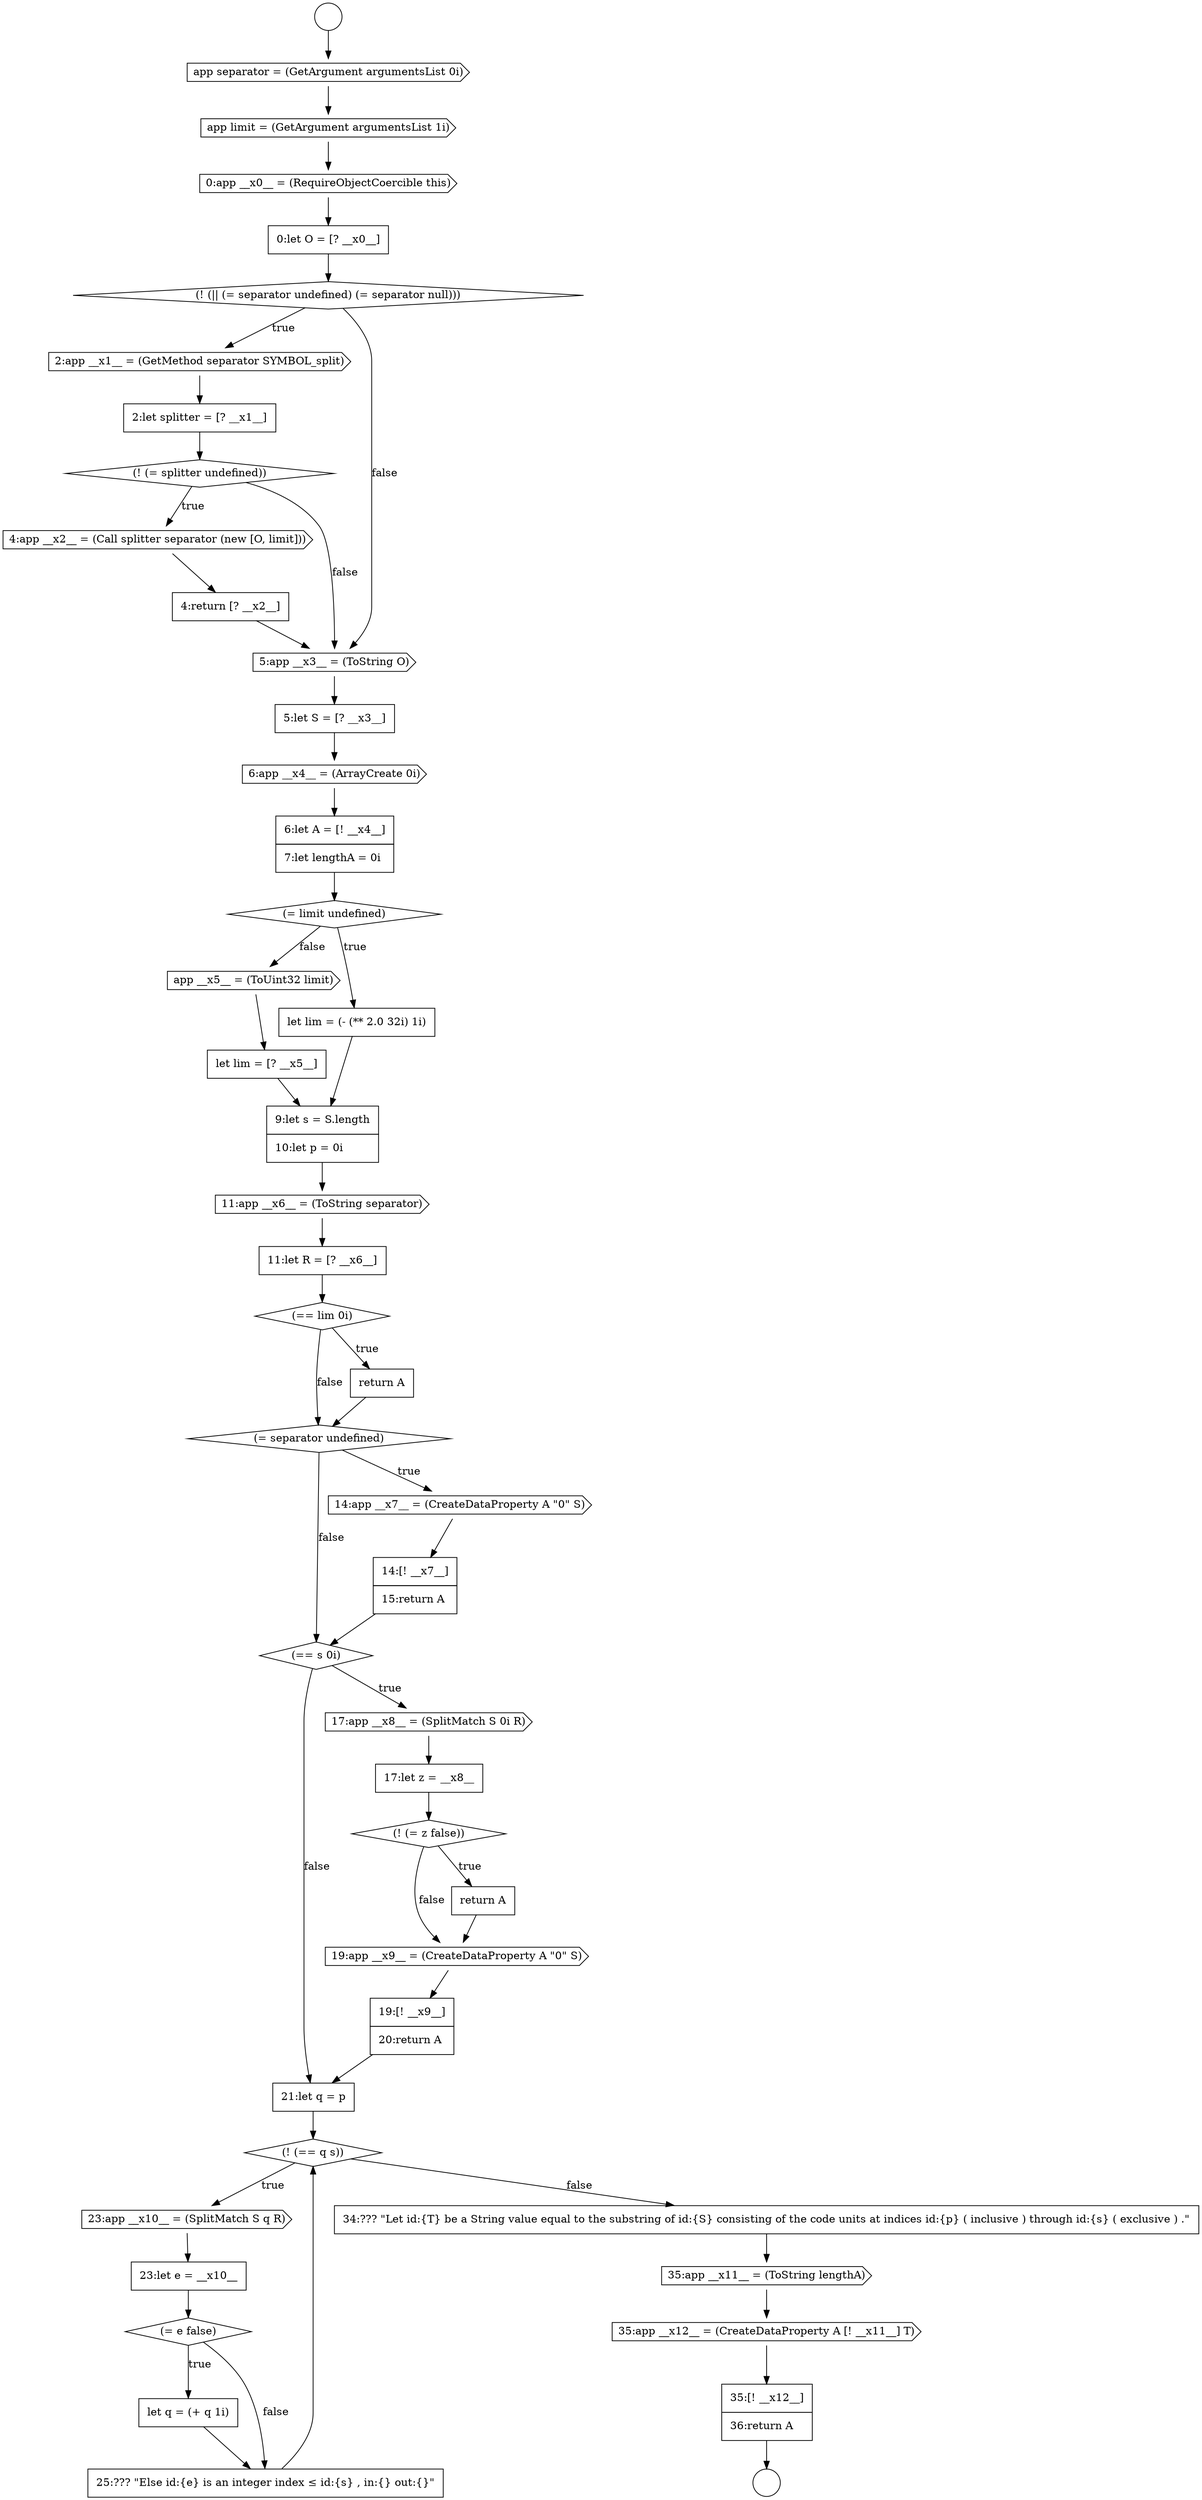 digraph {
  node12833 [shape=cds, label=<<font color="black">app __x5__ = (ToUint32 limit)</font>> color="black" fillcolor="white" style=filled]
  node12837 [shape=none, margin=0, label=<<font color="black">
    <table border="0" cellborder="1" cellspacing="0" cellpadding="10">
      <tr><td align="left">11:let R = [? __x6__]</td></tr>
    </table>
  </font>> color="black" fillcolor="white" style=filled]
  node12828 [shape=none, margin=0, label=<<font color="black">
    <table border="0" cellborder="1" cellspacing="0" cellpadding="10">
      <tr><td align="left">5:let S = [? __x3__]</td></tr>
    </table>
  </font>> color="black" fillcolor="white" style=filled]
  node12846 [shape=diamond, label=<<font color="black">(! (= z false))</font>> color="black" fillcolor="white" style=filled]
  node12834 [shape=none, margin=0, label=<<font color="black">
    <table border="0" cellborder="1" cellspacing="0" cellpadding="10">
      <tr><td align="left">let lim = [? __x5__]</td></tr>
    </table>
  </font>> color="black" fillcolor="white" style=filled]
  node12823 [shape=none, margin=0, label=<<font color="black">
    <table border="0" cellborder="1" cellspacing="0" cellpadding="10">
      <tr><td align="left">2:let splitter = [? __x1__]</td></tr>
    </table>
  </font>> color="black" fillcolor="white" style=filled]
  node12851 [shape=diamond, label=<<font color="black">(! (== q s))</font>> color="black" fillcolor="white" style=filled]
  node12848 [shape=cds, label=<<font color="black">19:app __x9__ = (CreateDataProperty A &quot;0&quot; S)</font>> color="black" fillcolor="white" style=filled]
  node12820 [shape=none, margin=0, label=<<font color="black">
    <table border="0" cellborder="1" cellspacing="0" cellpadding="10">
      <tr><td align="left">0:let O = [? __x0__]</td></tr>
    </table>
  </font>> color="black" fillcolor="white" style=filled]
  node12852 [shape=cds, label=<<font color="black">23:app __x10__ = (SplitMatch S q R)</font>> color="black" fillcolor="white" style=filled]
  node12847 [shape=none, margin=0, label=<<font color="black">
    <table border="0" cellborder="1" cellspacing="0" cellpadding="10">
      <tr><td align="left">return A</td></tr>
    </table>
  </font>> color="black" fillcolor="white" style=filled]
  node12816 [shape=circle label=" " color="black" fillcolor="white" style=filled]
  node12843 [shape=diamond, label=<<font color="black">(== s 0i)</font>> color="black" fillcolor="white" style=filled]
  node12832 [shape=none, margin=0, label=<<font color="black">
    <table border="0" cellborder="1" cellspacing="0" cellpadding="10">
      <tr><td align="left">let lim = (- (** 2.0 32i) 1i)</td></tr>
    </table>
  </font>> color="black" fillcolor="white" style=filled]
  node12819 [shape=cds, label=<<font color="black">0:app __x0__ = (RequireObjectCoercible this)</font>> color="black" fillcolor="white" style=filled]
  node12824 [shape=diamond, label=<<font color="black">(! (= splitter undefined))</font>> color="black" fillcolor="white" style=filled]
  node12860 [shape=none, margin=0, label=<<font color="black">
    <table border="0" cellborder="1" cellspacing="0" cellpadding="10">
      <tr><td align="left">35:[! __x12__]</td></tr>
      <tr><td align="left">36:return A</td></tr>
    </table>
  </font>> color="black" fillcolor="white" style=filled]
  node12822 [shape=cds, label=<<font color="black">2:app __x1__ = (GetMethod separator SYMBOL_split)</font>> color="black" fillcolor="white" style=filled]
  node12849 [shape=none, margin=0, label=<<font color="black">
    <table border="0" cellborder="1" cellspacing="0" cellpadding="10">
      <tr><td align="left">19:[! __x9__]</td></tr>
      <tr><td align="left">20:return A</td></tr>
    </table>
  </font>> color="black" fillcolor="white" style=filled]
  node12818 [shape=cds, label=<<font color="black">app limit = (GetArgument argumentsList 1i)</font>> color="black" fillcolor="white" style=filled]
  node12853 [shape=none, margin=0, label=<<font color="black">
    <table border="0" cellborder="1" cellspacing="0" cellpadding="10">
      <tr><td align="left">23:let e = __x10__</td></tr>
    </table>
  </font>> color="black" fillcolor="white" style=filled]
  node12859 [shape=cds, label=<<font color="black">35:app __x12__ = (CreateDataProperty A [! __x11__] T)</font>> color="black" fillcolor="white" style=filled]
  node12838 [shape=diamond, label=<<font color="black">(== lim 0i)</font>> color="black" fillcolor="white" style=filled]
  node12831 [shape=diamond, label=<<font color="black">(= limit undefined)</font>> color="black" fillcolor="white" style=filled]
  node12857 [shape=none, margin=0, label=<<font color="black">
    <table border="0" cellborder="1" cellspacing="0" cellpadding="10">
      <tr><td align="left">34:??? &quot;Let id:{T} be a String value equal to the substring of id:{S} consisting of the code units at indices id:{p} ( inclusive ) through id:{s} ( exclusive ) .&quot;</td></tr>
    </table>
  </font>> color="black" fillcolor="white" style=filled]
  node12842 [shape=none, margin=0, label=<<font color="black">
    <table border="0" cellborder="1" cellspacing="0" cellpadding="10">
      <tr><td align="left">14:[! __x7__]</td></tr>
      <tr><td align="left">15:return A</td></tr>
    </table>
  </font>> color="black" fillcolor="white" style=filled]
  node12827 [shape=cds, label=<<font color="black">5:app __x3__ = (ToString O)</font>> color="black" fillcolor="white" style=filled]
  node12835 [shape=none, margin=0, label=<<font color="black">
    <table border="0" cellborder="1" cellspacing="0" cellpadding="10">
      <tr><td align="left">9:let s = S.length</td></tr>
      <tr><td align="left">10:let p = 0i</td></tr>
    </table>
  </font>> color="black" fillcolor="white" style=filled]
  node12840 [shape=diamond, label=<<font color="black">(= separator undefined)</font>> color="black" fillcolor="white" style=filled]
  node12845 [shape=none, margin=0, label=<<font color="black">
    <table border="0" cellborder="1" cellspacing="0" cellpadding="10">
      <tr><td align="left">17:let z = __x8__</td></tr>
    </table>
  </font>> color="black" fillcolor="white" style=filled]
  node12830 [shape=none, margin=0, label=<<font color="black">
    <table border="0" cellborder="1" cellspacing="0" cellpadding="10">
      <tr><td align="left">6:let A = [! __x4__]</td></tr>
      <tr><td align="left">7:let lengthA = 0i</td></tr>
    </table>
  </font>> color="black" fillcolor="white" style=filled]
  node12825 [shape=cds, label=<<font color="black">4:app __x2__ = (Call splitter separator (new [O, limit]))</font>> color="black" fillcolor="white" style=filled]
  node12850 [shape=none, margin=0, label=<<font color="black">
    <table border="0" cellborder="1" cellspacing="0" cellpadding="10">
      <tr><td align="left">21:let q = p</td></tr>
    </table>
  </font>> color="black" fillcolor="white" style=filled]
  node12821 [shape=diamond, label=<<font color="black">(! (|| (= separator undefined) (= separator null)))</font>> color="black" fillcolor="white" style=filled]
  node12854 [shape=diamond, label=<<font color="black">(= e false)</font>> color="black" fillcolor="white" style=filled]
  node12817 [shape=cds, label=<<font color="black">app separator = (GetArgument argumentsList 0i)</font>> color="black" fillcolor="white" style=filled]
  node12839 [shape=none, margin=0, label=<<font color="black">
    <table border="0" cellborder="1" cellspacing="0" cellpadding="10">
      <tr><td align="left">return A</td></tr>
    </table>
  </font>> color="black" fillcolor="white" style=filled]
  node12858 [shape=cds, label=<<font color="black">35:app __x11__ = (ToString lengthA)</font>> color="black" fillcolor="white" style=filled]
  node12841 [shape=cds, label=<<font color="black">14:app __x7__ = (CreateDataProperty A &quot;0&quot; S)</font>> color="black" fillcolor="white" style=filled]
  node12826 [shape=none, margin=0, label=<<font color="black">
    <table border="0" cellborder="1" cellspacing="0" cellpadding="10">
      <tr><td align="left">4:return [? __x2__]</td></tr>
    </table>
  </font>> color="black" fillcolor="white" style=filled]
  node12856 [shape=none, margin=0, label=<<font color="black">
    <table border="0" cellborder="1" cellspacing="0" cellpadding="10">
      <tr><td align="left">25:??? &quot;Else id:{e} is an integer index &le; id:{s} , in:{} out:{}&quot;</td></tr>
    </table>
  </font>> color="black" fillcolor="white" style=filled]
  node12829 [shape=cds, label=<<font color="black">6:app __x4__ = (ArrayCreate 0i)</font>> color="black" fillcolor="white" style=filled]
  node12815 [shape=circle label=" " color="black" fillcolor="white" style=filled]
  node12836 [shape=cds, label=<<font color="black">11:app __x6__ = (ToString separator)</font>> color="black" fillcolor="white" style=filled]
  node12855 [shape=none, margin=0, label=<<font color="black">
    <table border="0" cellborder="1" cellspacing="0" cellpadding="10">
      <tr><td align="left">let q = (+ q 1i)</td></tr>
    </table>
  </font>> color="black" fillcolor="white" style=filled]
  node12844 [shape=cds, label=<<font color="black">17:app __x8__ = (SplitMatch S 0i R)</font>> color="black" fillcolor="white" style=filled]
  node12845 -> node12846 [ color="black"]
  node12843 -> node12844 [label=<<font color="black">true</font>> color="black"]
  node12843 -> node12850 [label=<<font color="black">false</font>> color="black"]
  node12826 -> node12827 [ color="black"]
  node12837 -> node12838 [ color="black"]
  node12853 -> node12854 [ color="black"]
  node12844 -> node12845 [ color="black"]
  node12820 -> node12821 [ color="black"]
  node12821 -> node12822 [label=<<font color="black">true</font>> color="black"]
  node12821 -> node12827 [label=<<font color="black">false</font>> color="black"]
  node12839 -> node12840 [ color="black"]
  node12848 -> node12849 [ color="black"]
  node12847 -> node12848 [ color="black"]
  node12857 -> node12858 [ color="black"]
  node12842 -> node12843 [ color="black"]
  node12827 -> node12828 [ color="black"]
  node12815 -> node12817 [ color="black"]
  node12831 -> node12832 [label=<<font color="black">true</font>> color="black"]
  node12831 -> node12833 [label=<<font color="black">false</font>> color="black"]
  node12840 -> node12841 [label=<<font color="black">true</font>> color="black"]
  node12840 -> node12843 [label=<<font color="black">false</font>> color="black"]
  node12851 -> node12852 [label=<<font color="black">true</font>> color="black"]
  node12851 -> node12857 [label=<<font color="black">false</font>> color="black"]
  node12817 -> node12818 [ color="black"]
  node12819 -> node12820 [ color="black"]
  node12854 -> node12855 [label=<<font color="black">true</font>> color="black"]
  node12854 -> node12856 [label=<<font color="black">false</font>> color="black"]
  node12835 -> node12836 [ color="black"]
  node12833 -> node12834 [ color="black"]
  node12818 -> node12819 [ color="black"]
  node12859 -> node12860 [ color="black"]
  node12850 -> node12851 [ color="black"]
  node12858 -> node12859 [ color="black"]
  node12823 -> node12824 [ color="black"]
  node12834 -> node12835 [ color="black"]
  node12836 -> node12837 [ color="black"]
  node12838 -> node12839 [label=<<font color="black">true</font>> color="black"]
  node12838 -> node12840 [label=<<font color="black">false</font>> color="black"]
  node12846 -> node12847 [label=<<font color="black">true</font>> color="black"]
  node12846 -> node12848 [label=<<font color="black">false</font>> color="black"]
  node12822 -> node12823 [ color="black"]
  node12849 -> node12850 [ color="black"]
  node12824 -> node12825 [label=<<font color="black">true</font>> color="black"]
  node12824 -> node12827 [label=<<font color="black">false</font>> color="black"]
  node12855 -> node12856 [ color="black"]
  node12841 -> node12842 [ color="black"]
  node12852 -> node12853 [ color="black"]
  node12828 -> node12829 [ color="black"]
  node12829 -> node12830 [ color="black"]
  node12832 -> node12835 [ color="black"]
  node12860 -> node12816 [ color="black"]
  node12830 -> node12831 [ color="black"]
  node12856 -> node12851 [ color="black"]
  node12825 -> node12826 [ color="black"]
}
